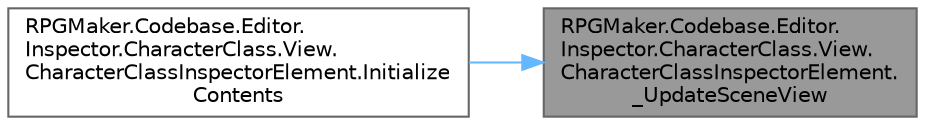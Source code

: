 digraph "RPGMaker.Codebase.Editor.Inspector.CharacterClass.View.CharacterClassInspectorElement._UpdateSceneView"
{
 // LATEX_PDF_SIZE
  bgcolor="transparent";
  edge [fontname=Helvetica,fontsize=10,labelfontname=Helvetica,labelfontsize=10];
  node [fontname=Helvetica,fontsize=10,shape=box,height=0.2,width=0.4];
  rankdir="RL";
  Node1 [id="Node000001",label="RPGMaker.Codebase.Editor.\lInspector.CharacterClass.View.\lCharacterClassInspectorElement.\l_UpdateSceneView",height=0.2,width=0.4,color="gray40", fillcolor="grey60", style="filled", fontcolor="black",tooltip=" "];
  Node1 -> Node2 [id="edge1_Node000001_Node000002",dir="back",color="steelblue1",style="solid",tooltip=" "];
  Node2 [id="Node000002",label="RPGMaker.Codebase.Editor.\lInspector.CharacterClass.View.\lCharacterClassInspectorElement.Initialize\lContents",height=0.2,width=0.4,color="grey40", fillcolor="white", style="filled",URL="$d5/d11/class_r_p_g_maker_1_1_codebase_1_1_editor_1_1_inspector_1_1_character_class_1_1_view_1_1_character_class_inspector_element.html#adf83ee16286d40e94532a025bd80e2b4",tooltip="初期化処理"];
}

